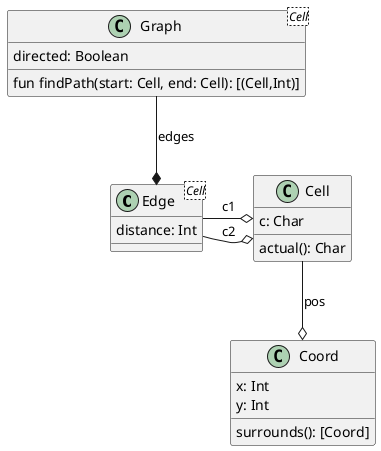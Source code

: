 @startuml

class Edge<Cell> {
    distance: Int
}
class Graph<Cell> {
    directed: Boolean
    fun findPath(start: Cell, end: Cell): [(Cell,Int)]
}
Graph -down-* Edge: edges

class Coord {
    x: Int
    y: Int
    surrounds(): [Coord]
}
class Cell {
    c: Char
    actual(): Char
}

Cell -down-o Coord: pos

Edge -right-o Cell: c1
Edge -right-o Cell: c2

@enduml